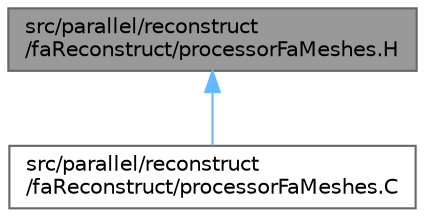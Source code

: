 digraph "src/parallel/reconstruct/faReconstruct/processorFaMeshes.H"
{
 // LATEX_PDF_SIZE
  bgcolor="transparent";
  edge [fontname=Helvetica,fontsize=10,labelfontname=Helvetica,labelfontsize=10];
  node [fontname=Helvetica,fontsize=10,shape=box,height=0.2,width=0.4];
  Node1 [id="Node000001",label="src/parallel/reconstruct\l/faReconstruct/processorFaMeshes.H",height=0.2,width=0.4,color="gray40", fillcolor="grey60", style="filled", fontcolor="black",tooltip=" "];
  Node1 -> Node2 [id="edge1_Node000001_Node000002",dir="back",color="steelblue1",style="solid",tooltip=" "];
  Node2 [id="Node000002",label="src/parallel/reconstruct\l/faReconstruct/processorFaMeshes.C",height=0.2,width=0.4,color="grey40", fillcolor="white", style="filled",URL="$processorFaMeshes_8C.html",tooltip=" "];
}
